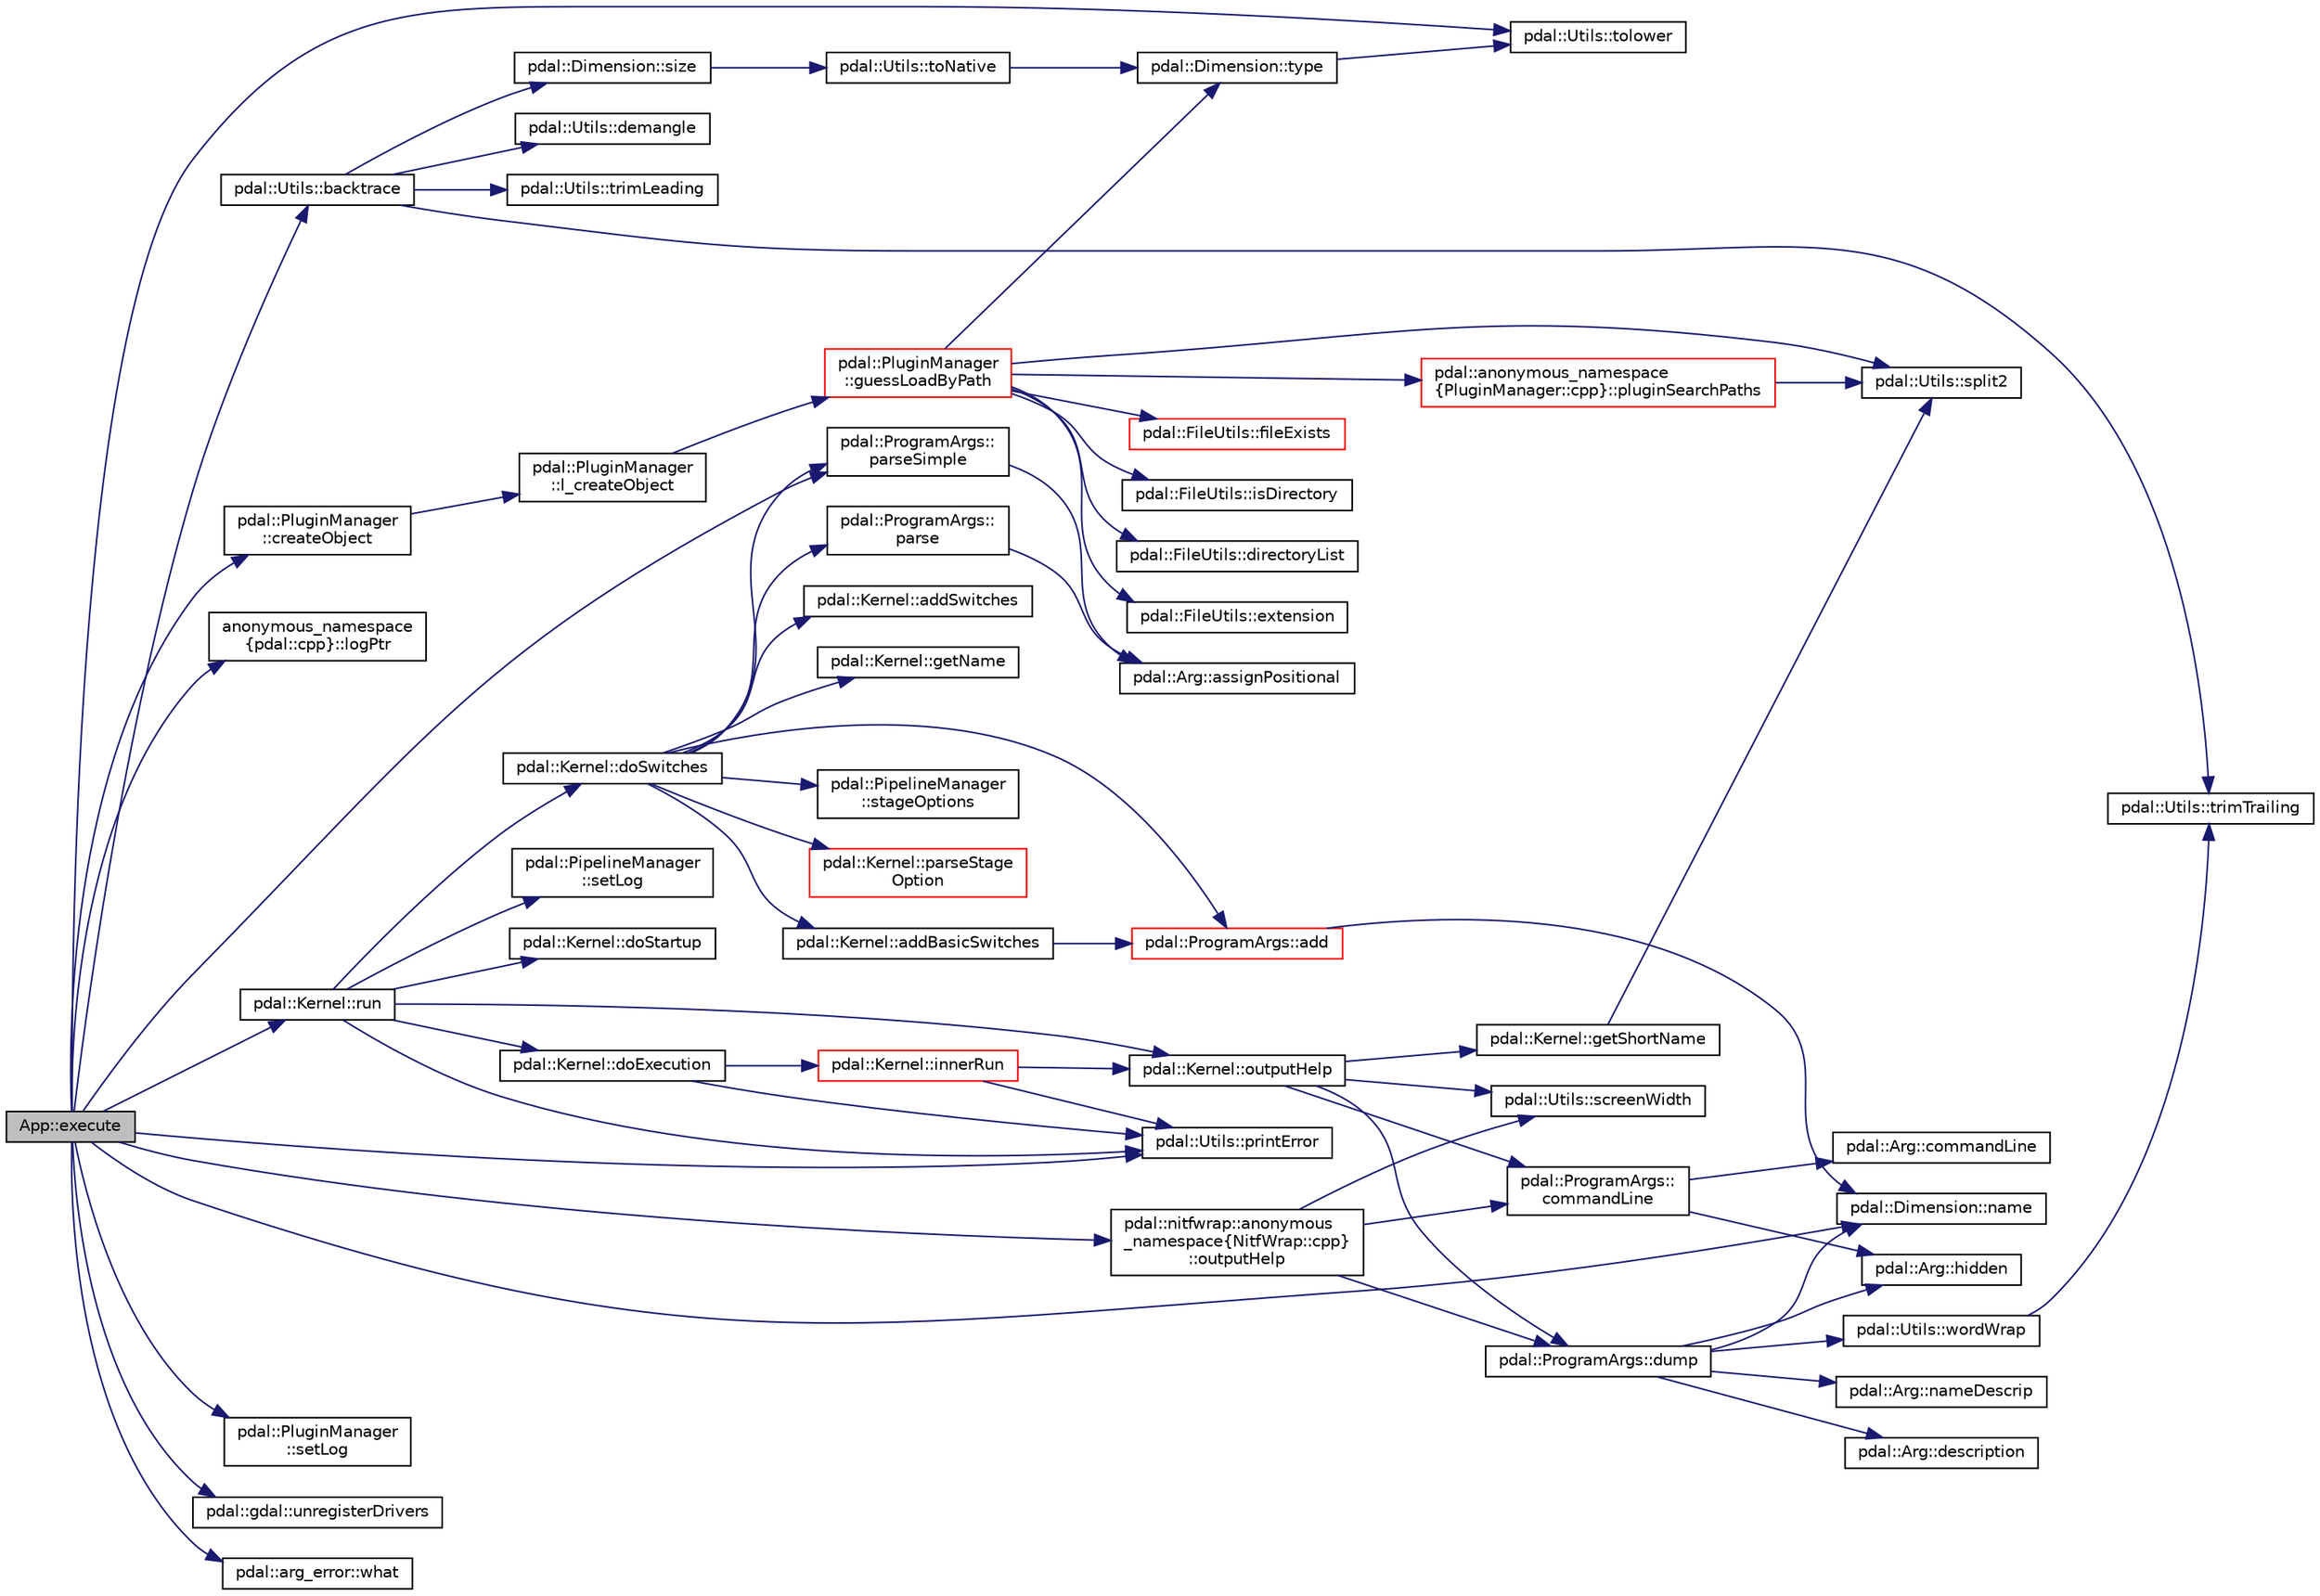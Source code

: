 digraph "App::execute"
{
  edge [fontname="Helvetica",fontsize="10",labelfontname="Helvetica",labelfontsize="10"];
  node [fontname="Helvetica",fontsize="10",shape=record];
  rankdir="LR";
  Node1 [label="App::execute",height=0.2,width=0.4,color="black", fillcolor="grey75", style="filled", fontcolor="black"];
  Node1 -> Node2 [color="midnightblue",fontsize="10",style="solid",fontname="Helvetica"];
  Node2 [label="pdal::Utils::backtrace",height=0.2,width=0.4,color="black", fillcolor="white", style="filled",URL="$namespacepdal_1_1Utils.html#af919291c8d8312d8870fdd9fccf1c339"];
  Node2 -> Node3 [color="midnightblue",fontsize="10",style="solid",fontname="Helvetica"];
  Node3 [label="pdal::Dimension::size",height=0.2,width=0.4,color="black", fillcolor="white", style="filled",URL="$namespacepdal_1_1Dimension.html#acf81dae9d5946f3a941f9df154b2329b"];
  Node3 -> Node4 [color="midnightblue",fontsize="10",style="solid",fontname="Helvetica"];
  Node4 [label="pdal::Utils::toNative",height=0.2,width=0.4,color="black", fillcolor="white", style="filled",URL="$namespacepdal_1_1Utils.html#a59253304d0f929e3a3ea00f09636002f"];
  Node4 -> Node5 [color="midnightblue",fontsize="10",style="solid",fontname="Helvetica"];
  Node5 [label="pdal::Dimension::type",height=0.2,width=0.4,color="black", fillcolor="white", style="filled",URL="$namespacepdal_1_1Dimension.html#a880d689fed54aa3ded6f88c9e058c5d2"];
  Node5 -> Node6 [color="midnightblue",fontsize="10",style="solid",fontname="Helvetica"];
  Node6 [label="pdal::Utils::tolower",height=0.2,width=0.4,color="black", fillcolor="white", style="filled",URL="$namespacepdal_1_1Utils.html#a5268937cf695835e55392f752dc02cb2"];
  Node2 -> Node7 [color="midnightblue",fontsize="10",style="solid",fontname="Helvetica"];
  Node7 [label="pdal::Utils::trimTrailing",height=0.2,width=0.4,color="black", fillcolor="white", style="filled",URL="$namespacepdal_1_1Utils.html#afed0ad4146baafd1973c85e1508ade73"];
  Node2 -> Node8 [color="midnightblue",fontsize="10",style="solid",fontname="Helvetica"];
  Node8 [label="pdal::Utils::demangle",height=0.2,width=0.4,color="black", fillcolor="white", style="filled",URL="$namespacepdal_1_1Utils.html#ae05085ae1f084a4b8a6c35d14c9ec6ac"];
  Node2 -> Node9 [color="midnightblue",fontsize="10",style="solid",fontname="Helvetica"];
  Node9 [label="pdal::Utils::trimLeading",height=0.2,width=0.4,color="black", fillcolor="white", style="filled",URL="$namespacepdal_1_1Utils.html#a10ae3cc2d10407cff89ba1ab00bc036b"];
  Node1 -> Node10 [color="midnightblue",fontsize="10",style="solid",fontname="Helvetica"];
  Node10 [label="pdal::PluginManager\l::createObject",height=0.2,width=0.4,color="black", fillcolor="white", style="filled",URL="$classpdal_1_1PluginManager.html#a70e78b2649f28e266ec11b7a9e183af9"];
  Node10 -> Node11 [color="midnightblue",fontsize="10",style="solid",fontname="Helvetica"];
  Node11 [label="pdal::PluginManager\l::l_createObject",height=0.2,width=0.4,color="black", fillcolor="white", style="filled",URL="$classpdal_1_1PluginManager.html#a1d74a4219bdf2592c026084e0aa3809a"];
  Node11 -> Node12 [color="midnightblue",fontsize="10",style="solid",fontname="Helvetica"];
  Node12 [label="pdal::PluginManager\l::guessLoadByPath",height=0.2,width=0.4,color="red", fillcolor="white", style="filled",URL="$classpdal_1_1PluginManager.html#a4b104d8173aec62bcd3745ddee7aa3d5"];
  Node12 -> Node13 [color="midnightblue",fontsize="10",style="solid",fontname="Helvetica"];
  Node13 [label="pdal::Utils::split2",height=0.2,width=0.4,color="black", fillcolor="white", style="filled",URL="$namespacepdal_1_1Utils.html#a6ae33c6d7b4eb4bcae6ec17fb8cc04fc"];
  Node12 -> Node14 [color="midnightblue",fontsize="10",style="solid",fontname="Helvetica"];
  Node14 [label="pdal::anonymous_namespace\l\{PluginManager::cpp\}::pluginSearchPaths",height=0.2,width=0.4,color="red", fillcolor="white", style="filled",URL="$namespacepdal_1_1anonymous__namespace_02PluginManager_8cpp_03.html#a1fdbb485623dfdef1f484e665ffe43fe"];
  Node14 -> Node13 [color="midnightblue",fontsize="10",style="solid",fontname="Helvetica"];
  Node12 -> Node15 [color="midnightblue",fontsize="10",style="solid",fontname="Helvetica"];
  Node15 [label="pdal::FileUtils::fileExists",height=0.2,width=0.4,color="red", fillcolor="white", style="filled",URL="$namespacepdal_1_1FileUtils.html#ae2b8f1ddc38b0033b685a0bde6106ba1"];
  Node12 -> Node16 [color="midnightblue",fontsize="10",style="solid",fontname="Helvetica"];
  Node16 [label="pdal::FileUtils::isDirectory",height=0.2,width=0.4,color="black", fillcolor="white", style="filled",URL="$namespacepdal_1_1FileUtils.html#acfbe324737d031ab2650a56c6d50c776"];
  Node12 -> Node17 [color="midnightblue",fontsize="10",style="solid",fontname="Helvetica"];
  Node17 [label="pdal::FileUtils::directoryList",height=0.2,width=0.4,color="black", fillcolor="white", style="filled",URL="$namespacepdal_1_1FileUtils.html#af4165597419cf00a2ff9cea447ea6c33"];
  Node12 -> Node18 [color="midnightblue",fontsize="10",style="solid",fontname="Helvetica"];
  Node18 [label="pdal::FileUtils::extension",height=0.2,width=0.4,color="black", fillcolor="white", style="filled",URL="$namespacepdal_1_1FileUtils.html#ae3c153961947c766ab18099f7ef71fc1"];
  Node12 -> Node5 [color="midnightblue",fontsize="10",style="solid",fontname="Helvetica"];
  Node1 -> Node19 [color="midnightblue",fontsize="10",style="solid",fontname="Helvetica"];
  Node19 [label="anonymous_namespace\l\{pdal::cpp\}::logPtr",height=0.2,width=0.4,color="black", fillcolor="white", style="filled",URL="$namespaceanonymous__namespace_02pdal_8cpp_03.html#ab23022ab3f1ee19fc26fe37b0383d337"];
  Node1 -> Node20 [color="midnightblue",fontsize="10",style="solid",fontname="Helvetica"];
  Node20 [label="pdal::Dimension::name",height=0.2,width=0.4,color="black", fillcolor="white", style="filled",URL="$namespacepdal_1_1Dimension.html#af3176b0b7e6b4be000317846cf7c2718"];
  Node1 -> Node21 [color="midnightblue",fontsize="10",style="solid",fontname="Helvetica"];
  Node21 [label="pdal::nitfwrap::anonymous\l_namespace\{NitfWrap::cpp\}\l::outputHelp",height=0.2,width=0.4,color="black", fillcolor="white", style="filled",URL="$namespacepdal_1_1nitfwrap_1_1anonymous__namespace_02NitfWrap_8cpp_03.html#a9f3fd3fdc0afe5194453dd76bf9e5bfa"];
  Node21 -> Node22 [color="midnightblue",fontsize="10",style="solid",fontname="Helvetica"];
  Node22 [label="pdal::ProgramArgs::\lcommandLine",height=0.2,width=0.4,color="black", fillcolor="white", style="filled",URL="$classpdal_1_1ProgramArgs.html#a2edde7bdd6035cd449d94478a985f33f"];
  Node22 -> Node23 [color="midnightblue",fontsize="10",style="solid",fontname="Helvetica"];
  Node23 [label="pdal::Arg::hidden",height=0.2,width=0.4,color="black", fillcolor="white", style="filled",URL="$classpdal_1_1Arg.html#a04d4397190ffe54f705dc746568a99c8"];
  Node22 -> Node24 [color="midnightblue",fontsize="10",style="solid",fontname="Helvetica"];
  Node24 [label="pdal::Arg::commandLine",height=0.2,width=0.4,color="black", fillcolor="white", style="filled",URL="$classpdal_1_1Arg.html#aa8fe22fa454e6ec15b3d6f588d4e6449"];
  Node21 -> Node25 [color="midnightblue",fontsize="10",style="solid",fontname="Helvetica"];
  Node25 [label="pdal::ProgramArgs::dump",height=0.2,width=0.4,color="black", fillcolor="white", style="filled",URL="$classpdal_1_1ProgramArgs.html#a735375940de6cf77c210986dbadb5ae2"];
  Node25 -> Node23 [color="midnightblue",fontsize="10",style="solid",fontname="Helvetica"];
  Node25 -> Node26 [color="midnightblue",fontsize="10",style="solid",fontname="Helvetica"];
  Node26 [label="pdal::Arg::nameDescrip",height=0.2,width=0.4,color="black", fillcolor="white", style="filled",URL="$classpdal_1_1Arg.html#aed1a5d82948beeb7c7edae502fc48153"];
  Node25 -> Node27 [color="midnightblue",fontsize="10",style="solid",fontname="Helvetica"];
  Node27 [label="pdal::Arg::description",height=0.2,width=0.4,color="black", fillcolor="white", style="filled",URL="$classpdal_1_1Arg.html#a3018ba91f8251d33c1c41fc28406dcb1"];
  Node25 -> Node28 [color="midnightblue",fontsize="10",style="solid",fontname="Helvetica"];
  Node28 [label="pdal::Utils::wordWrap",height=0.2,width=0.4,color="black", fillcolor="white", style="filled",URL="$namespacepdal_1_1Utils.html#aa378eb082b365411cba12fa0d72d0fa9"];
  Node28 -> Node7 [color="midnightblue",fontsize="10",style="solid",fontname="Helvetica"];
  Node25 -> Node20 [color="midnightblue",fontsize="10",style="solid",fontname="Helvetica"];
  Node21 -> Node29 [color="midnightblue",fontsize="10",style="solid",fontname="Helvetica"];
  Node29 [label="pdal::Utils::screenWidth",height=0.2,width=0.4,color="black", fillcolor="white", style="filled",URL="$namespacepdal_1_1Utils.html#aee17eefb452039219cd761523ec99bed"];
  Node1 -> Node30 [color="midnightblue",fontsize="10",style="solid",fontname="Helvetica"];
  Node30 [label="pdal::ProgramArgs::\lparseSimple",height=0.2,width=0.4,color="black", fillcolor="white", style="filled",URL="$classpdal_1_1ProgramArgs.html#a175c2bec357b9d6ee57b8462d41713bb"];
  Node30 -> Node31 [color="midnightblue",fontsize="10",style="solid",fontname="Helvetica"];
  Node31 [label="pdal::Arg::assignPositional",height=0.2,width=0.4,color="black", fillcolor="white", style="filled",URL="$classpdal_1_1Arg.html#aef855c41a3ce6d940c4597b07b36a41a"];
  Node1 -> Node32 [color="midnightblue",fontsize="10",style="solid",fontname="Helvetica"];
  Node32 [label="pdal::Utils::printError",height=0.2,width=0.4,color="black", fillcolor="white", style="filled",URL="$namespacepdal_1_1Utils.html#ada321695f57c876ef51227bdf5b84f7a"];
  Node1 -> Node33 [color="midnightblue",fontsize="10",style="solid",fontname="Helvetica"];
  Node33 [label="pdal::Kernel::run",height=0.2,width=0.4,color="black", fillcolor="white", style="filled",URL="$classpdal_1_1Kernel.html#a063a87bdb5459f336c905ab0d2ce3b05"];
  Node33 -> Node34 [color="midnightblue",fontsize="10",style="solid",fontname="Helvetica"];
  Node34 [label="pdal::PipelineManager\l::setLog",height=0.2,width=0.4,color="black", fillcolor="white", style="filled",URL="$classpdal_1_1PipelineManager.html#a2f000535752f8a20e2b7355515bbc0d5"];
  Node33 -> Node35 [color="midnightblue",fontsize="10",style="solid",fontname="Helvetica"];
  Node35 [label="pdal::Kernel::doSwitches",height=0.2,width=0.4,color="black", fillcolor="white", style="filled",URL="$classpdal_1_1Kernel.html#a03863e07df6fe6c6dc915e2d21f1b153"];
  Node35 -> Node36 [color="midnightblue",fontsize="10",style="solid",fontname="Helvetica"];
  Node36 [label="pdal::PipelineManager\l::stageOptions",height=0.2,width=0.4,color="black", fillcolor="white", style="filled",URL="$classpdal_1_1PipelineManager.html#ace2121baba26bb17c43438584e7d2db2"];
  Node35 -> Node37 [color="midnightblue",fontsize="10",style="solid",fontname="Helvetica"];
  Node37 [label="pdal::Kernel::parseStage\lOption",height=0.2,width=0.4,color="red", fillcolor="white", style="filled",URL="$classpdal_1_1Kernel.html#af513332c276256a728125e1d1af3a7f1"];
  Node35 -> Node38 [color="midnightblue",fontsize="10",style="solid",fontname="Helvetica"];
  Node38 [label="pdal::ProgramArgs::add",height=0.2,width=0.4,color="red", fillcolor="white", style="filled",URL="$classpdal_1_1ProgramArgs.html#a9f773618ed928e9cef78aa1bf8278784"];
  Node38 -> Node20 [color="midnightblue",fontsize="10",style="solid",fontname="Helvetica"];
  Node35 -> Node30 [color="midnightblue",fontsize="10",style="solid",fontname="Helvetica"];
  Node35 -> Node39 [color="midnightblue",fontsize="10",style="solid",fontname="Helvetica"];
  Node39 [label="pdal::Kernel::addBasicSwitches",height=0.2,width=0.4,color="black", fillcolor="white", style="filled",URL="$classpdal_1_1Kernel.html#ab02b426f14fdd9648ca379c076aaf5e6"];
  Node39 -> Node38 [color="midnightblue",fontsize="10",style="solid",fontname="Helvetica"];
  Node35 -> Node40 [color="midnightblue",fontsize="10",style="solid",fontname="Helvetica"];
  Node40 [label="pdal::Kernel::addSwitches",height=0.2,width=0.4,color="black", fillcolor="white", style="filled",URL="$classpdal_1_1Kernel.html#a8b11af4315392030c520cd2339a9736a"];
  Node35 -> Node41 [color="midnightblue",fontsize="10",style="solid",fontname="Helvetica"];
  Node41 [label="pdal::ProgramArgs::\lparse",height=0.2,width=0.4,color="black", fillcolor="white", style="filled",URL="$classpdal_1_1ProgramArgs.html#ab4b405bda3b9a91e70b6c6ce8154e539"];
  Node41 -> Node31 [color="midnightblue",fontsize="10",style="solid",fontname="Helvetica"];
  Node35 -> Node42 [color="midnightblue",fontsize="10",style="solid",fontname="Helvetica"];
  Node42 [label="pdal::Kernel::getName",height=0.2,width=0.4,color="black", fillcolor="white", style="filled",URL="$classpdal_1_1Kernel.html#a3bb98bdfde501f314741638e639e18d1"];
  Node33 -> Node32 [color="midnightblue",fontsize="10",style="solid",fontname="Helvetica"];
  Node33 -> Node43 [color="midnightblue",fontsize="10",style="solid",fontname="Helvetica"];
  Node43 [label="pdal::Kernel::outputHelp",height=0.2,width=0.4,color="black", fillcolor="white", style="filled",URL="$classpdal_1_1Kernel.html#a3df4417590a1b1658e3b8562d9b4acfa"];
  Node43 -> Node44 [color="midnightblue",fontsize="10",style="solid",fontname="Helvetica"];
  Node44 [label="pdal::Kernel::getShortName",height=0.2,width=0.4,color="black", fillcolor="white", style="filled",URL="$classpdal_1_1Kernel.html#ad18c5166ac0a263870a529264f23c942"];
  Node44 -> Node13 [color="midnightblue",fontsize="10",style="solid",fontname="Helvetica"];
  Node43 -> Node22 [color="midnightblue",fontsize="10",style="solid",fontname="Helvetica"];
  Node43 -> Node25 [color="midnightblue",fontsize="10",style="solid",fontname="Helvetica"];
  Node43 -> Node29 [color="midnightblue",fontsize="10",style="solid",fontname="Helvetica"];
  Node33 -> Node45 [color="midnightblue",fontsize="10",style="solid",fontname="Helvetica"];
  Node45 [label="pdal::Kernel::doStartup",height=0.2,width=0.4,color="black", fillcolor="white", style="filled",URL="$classpdal_1_1Kernel.html#af341ae35dfdce635459efa1605e1e2af"];
  Node33 -> Node46 [color="midnightblue",fontsize="10",style="solid",fontname="Helvetica"];
  Node46 [label="pdal::Kernel::doExecution",height=0.2,width=0.4,color="black", fillcolor="white", style="filled",URL="$classpdal_1_1Kernel.html#a793c419df84b12c612ac12f1828e8754"];
  Node46 -> Node47 [color="midnightblue",fontsize="10",style="solid",fontname="Helvetica"];
  Node47 [label="pdal::Kernel::innerRun",height=0.2,width=0.4,color="red", fillcolor="white", style="filled",URL="$classpdal_1_1Kernel.html#a75417dddc31172a99c7b7c90fdf7aa90"];
  Node47 -> Node32 [color="midnightblue",fontsize="10",style="solid",fontname="Helvetica"];
  Node47 -> Node43 [color="midnightblue",fontsize="10",style="solid",fontname="Helvetica"];
  Node46 -> Node32 [color="midnightblue",fontsize="10",style="solid",fontname="Helvetica"];
  Node1 -> Node48 [color="midnightblue",fontsize="10",style="solid",fontname="Helvetica"];
  Node48 [label="pdal::PluginManager\l::setLog",height=0.2,width=0.4,color="black", fillcolor="white", style="filled",URL="$classpdal_1_1PluginManager.html#aa8da2e0d115e779a546c44df012776f7"];
  Node1 -> Node6 [color="midnightblue",fontsize="10",style="solid",fontname="Helvetica"];
  Node1 -> Node49 [color="midnightblue",fontsize="10",style="solid",fontname="Helvetica"];
  Node49 [label="pdal::gdal::unregisterDrivers",height=0.2,width=0.4,color="black", fillcolor="white", style="filled",URL="$namespacepdal_1_1gdal.html#af1bc017799faa1084088fadba0698a4d"];
  Node1 -> Node50 [color="midnightblue",fontsize="10",style="solid",fontname="Helvetica"];
  Node50 [label="pdal::arg_error::what",height=0.2,width=0.4,color="black", fillcolor="white", style="filled",URL="$classpdal_1_1arg__error.html#a03840395f821f72ca6f535c78fe30d52"];
}
